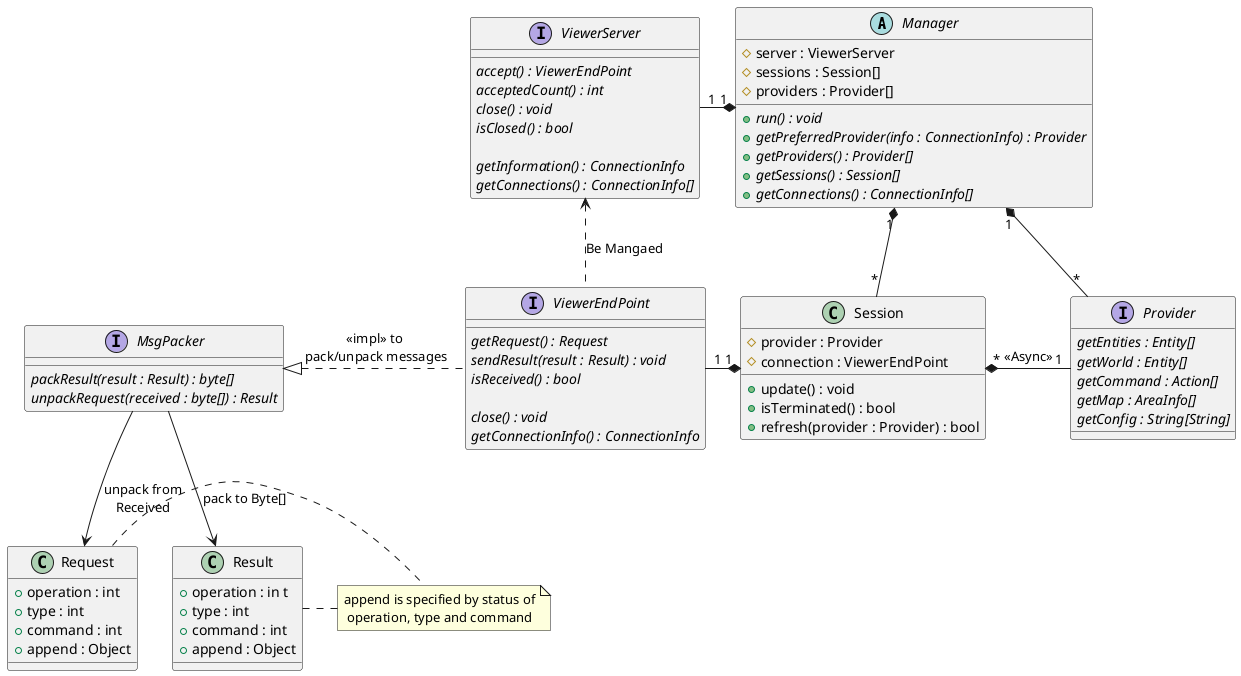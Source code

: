@startuml


abstract class Manager {
    # server : ViewerServer
    # sessions : Session[]
    # providers : Provider[]

    + {abstract} run() : void
    + {abstract} getPreferredProvider(info : ConnectionInfo) : Provider
    + {abstract} getProviders() : Provider[]
    + {abstract} getSessions() : Session[]
    + {abstract} getConnections() : ConnectionInfo[]
}

interface ViewerServer {
    {abstract} accept() : ViewerEndPoint
    {abstract} acceptedCount() : int
    {abstract} close() : void
    {abstract} isClosed() : bool

    {abstract} getInformation() : ConnectionInfo
    {abstract} getConnections() : ConnectionInfo[]
}

interface ViewerEndPoint {
    {abstract} getRequest() : Request
    {abstract} sendResult(result : Result) : void
    {abstract} isReceived() : bool

    {abstract} close() : void
    {abstract} getConnectionInfo() : ConnectionInfo
}

interface MsgPacker {
    {abstract} packResult(result : Result) : byte[]
    {abstract} unpackRequest(received : byte[]) : Result
}

class Request {
    + operation : int
    + type : int
    + command : int
    + append : Object
}

class Result {
    + operation : in t
    + type : int
    + command : int
    + append : Object
}

interface Provider {
    {abstract} getEntities : Entity[]
    {abstract} getWorld : Entity[]
    {abstract} getCommand : Action[]
    {abstract} getMap : AreaInfo[]
    {abstract} getConfig : String[String]
}

class Session{
    # provider : Provider
    # connection : ViewerEndPoint

    + update() : void
    + isTerminated() : bool
    + refresh(provider : Provider) : bool
}




ViewerServer <.. ViewerEndPoint : Be Mangaed

Session "1" *-le- "1" ViewerEndPoint
Session "*" *-ri- "1" Provider : <<Async>>

MsgPacker --> Request : unpack from\nReceived
MsgPacker --> Result : pack to Byte[]
ViewerEndPoint .l.|> MsgPacker : <<impl>> to\n pack/unpack messages

Manager "1" *-l- "1" ViewerServer
Manager "1" *-- "*" Session
Manager "1" *-- "*" Provider

note as NOTE1
append is specified by status of
 operation, type and command
end note
Request . NOTE1
Result . NOTE1

@enduml
